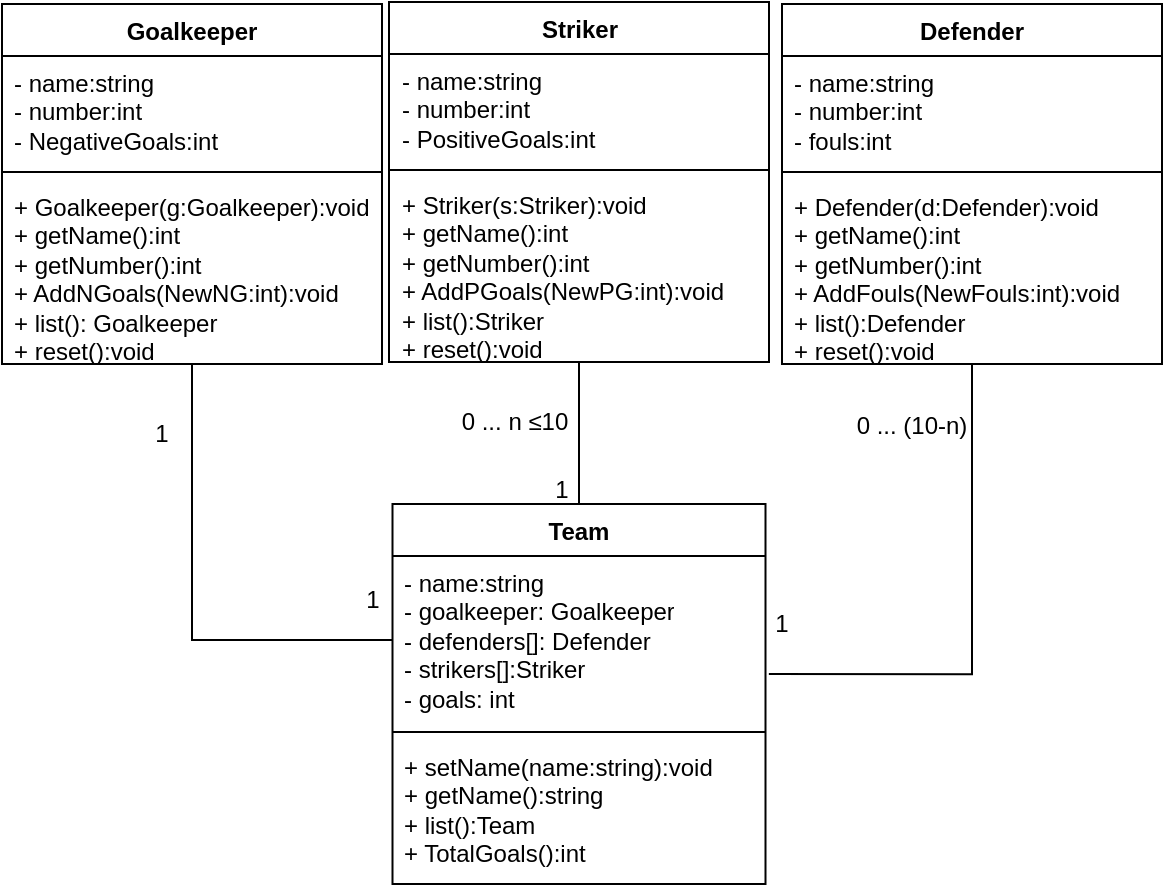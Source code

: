 <mxfile version="21.0.8" type="github">
  <diagram name="Página-1" id="_dQN471PL4yBj2IjJJKB">
    <mxGraphModel dx="955" dy="523" grid="1" gridSize="10" guides="1" tooltips="1" connect="1" arrows="1" fold="1" page="1" pageScale="1" pageWidth="827" pageHeight="1169" math="0" shadow="0">
      <root>
        <mxCell id="0" />
        <mxCell id="1" parent="0" />
        <mxCell id="yFIEnmR-kteyQiOE9jip-26" style="edgeStyle=orthogonalEdgeStyle;rounded=0;orthogonalLoop=1;jettySize=auto;html=1;endArrow=none;endFill=0;" edge="1" parent="1" source="yFIEnmR-kteyQiOE9jip-6" target="yFIEnmR-kteyQiOE9jip-20">
          <mxGeometry relative="1" as="geometry" />
        </mxCell>
        <mxCell id="yFIEnmR-kteyQiOE9jip-6" value="Goalkeeper" style="swimlane;fontStyle=1;align=center;verticalAlign=top;childLayout=stackLayout;horizontal=1;startSize=26;horizontalStack=0;resizeParent=1;resizeParentMax=0;resizeLast=0;collapsible=1;marginBottom=0;whiteSpace=wrap;html=1;" vertex="1" parent="1">
          <mxGeometry x="30" y="430" width="190" height="180" as="geometry" />
        </mxCell>
        <mxCell id="yFIEnmR-kteyQiOE9jip-7" value="- name:string&lt;br&gt;- number:int&lt;br&gt;- NegativeGoals:int" style="text;strokeColor=none;fillColor=none;align=left;verticalAlign=top;spacingLeft=4;spacingRight=4;overflow=hidden;rotatable=0;points=[[0,0.5],[1,0.5]];portConstraint=eastwest;whiteSpace=wrap;html=1;" vertex="1" parent="yFIEnmR-kteyQiOE9jip-6">
          <mxGeometry y="26" width="190" height="54" as="geometry" />
        </mxCell>
        <mxCell id="yFIEnmR-kteyQiOE9jip-8" value="" style="line;strokeWidth=1;fillColor=none;align=left;verticalAlign=middle;spacingTop=-1;spacingLeft=3;spacingRight=3;rotatable=0;labelPosition=right;points=[];portConstraint=eastwest;strokeColor=inherit;" vertex="1" parent="yFIEnmR-kteyQiOE9jip-6">
          <mxGeometry y="80" width="190" height="8" as="geometry" />
        </mxCell>
        <mxCell id="yFIEnmR-kteyQiOE9jip-9" value="+ Goalkeeper(g:Goalkeeper):void&lt;br&gt;+ getName():int&lt;br style=&quot;border-color: var(--border-color);&quot;&gt;+ getNumber():int&lt;br&gt;+ AddNGoals(NewNG:int):void&lt;br&gt;+ list(): Goalkeeper&lt;br&gt;+ reset():void" style="text;strokeColor=none;fillColor=none;align=left;verticalAlign=top;spacingLeft=4;spacingRight=4;overflow=hidden;rotatable=0;points=[[0,0.5],[1,0.5]];portConstraint=eastwest;whiteSpace=wrap;html=1;" vertex="1" parent="yFIEnmR-kteyQiOE9jip-6">
          <mxGeometry y="88" width="190" height="92" as="geometry" />
        </mxCell>
        <mxCell id="yFIEnmR-kteyQiOE9jip-24" style="rounded=0;orthogonalLoop=1;jettySize=auto;html=1;entryX=0.5;entryY=0;entryDx=0;entryDy=0;endArrow=none;endFill=0;" edge="1" parent="1" source="yFIEnmR-kteyQiOE9jip-10" target="yFIEnmR-kteyQiOE9jip-19">
          <mxGeometry relative="1" as="geometry" />
        </mxCell>
        <mxCell id="yFIEnmR-kteyQiOE9jip-10" value="Striker" style="swimlane;fontStyle=1;align=center;verticalAlign=top;childLayout=stackLayout;horizontal=1;startSize=26;horizontalStack=0;resizeParent=1;resizeParentMax=0;resizeLast=0;collapsible=1;marginBottom=0;whiteSpace=wrap;html=1;" vertex="1" parent="1">
          <mxGeometry x="223.5" y="429" width="190" height="180" as="geometry" />
        </mxCell>
        <mxCell id="yFIEnmR-kteyQiOE9jip-11" value="- name:string&lt;br style=&quot;border-color: var(--border-color);&quot;&gt;- number:int&lt;br&gt;- PositiveGoals:int" style="text;strokeColor=none;fillColor=none;align=left;verticalAlign=top;spacingLeft=4;spacingRight=4;overflow=hidden;rotatable=0;points=[[0,0.5],[1,0.5]];portConstraint=eastwest;whiteSpace=wrap;html=1;" vertex="1" parent="yFIEnmR-kteyQiOE9jip-10">
          <mxGeometry y="26" width="190" height="54" as="geometry" />
        </mxCell>
        <mxCell id="yFIEnmR-kteyQiOE9jip-12" value="" style="line;strokeWidth=1;fillColor=none;align=left;verticalAlign=middle;spacingTop=-1;spacingLeft=3;spacingRight=3;rotatable=0;labelPosition=right;points=[];portConstraint=eastwest;strokeColor=inherit;" vertex="1" parent="yFIEnmR-kteyQiOE9jip-10">
          <mxGeometry y="80" width="190" height="8" as="geometry" />
        </mxCell>
        <mxCell id="yFIEnmR-kteyQiOE9jip-13" value="+ Striker(s:Striker):void&lt;br style=&quot;border-color: var(--border-color);&quot;&gt;+ getName():int&lt;br style=&quot;border-color: var(--border-color);&quot;&gt;+ getNumber():int&lt;br style=&quot;border-color: var(--border-color);&quot;&gt;+ AddPGoals(NewPG:int):void&lt;br&gt;+ list():Striker&lt;br&gt;+ reset():void" style="text;strokeColor=none;fillColor=none;align=left;verticalAlign=top;spacingLeft=4;spacingRight=4;overflow=hidden;rotatable=0;points=[[0,0.5],[1,0.5]];portConstraint=eastwest;whiteSpace=wrap;html=1;" vertex="1" parent="yFIEnmR-kteyQiOE9jip-10">
          <mxGeometry y="88" width="190" height="92" as="geometry" />
        </mxCell>
        <mxCell id="yFIEnmR-kteyQiOE9jip-25" style="edgeStyle=orthogonalEdgeStyle;rounded=0;orthogonalLoop=1;jettySize=auto;html=1;entryX=1.009;entryY=0.703;entryDx=0;entryDy=0;entryPerimeter=0;strokeColor=default;endArrow=none;endFill=0;" edge="1" parent="1" source="yFIEnmR-kteyQiOE9jip-14" target="yFIEnmR-kteyQiOE9jip-20">
          <mxGeometry relative="1" as="geometry" />
        </mxCell>
        <mxCell id="yFIEnmR-kteyQiOE9jip-14" value="Defender" style="swimlane;fontStyle=1;align=center;verticalAlign=top;childLayout=stackLayout;horizontal=1;startSize=26;horizontalStack=0;resizeParent=1;resizeParentMax=0;resizeLast=0;collapsible=1;marginBottom=0;whiteSpace=wrap;html=1;" vertex="1" parent="1">
          <mxGeometry x="420" y="430" width="190" height="180" as="geometry" />
        </mxCell>
        <mxCell id="yFIEnmR-kteyQiOE9jip-15" value="- name:string&lt;br style=&quot;border-color: var(--border-color);&quot;&gt;- number:int&lt;br&gt;- fouls:int" style="text;strokeColor=none;fillColor=none;align=left;verticalAlign=top;spacingLeft=4;spacingRight=4;overflow=hidden;rotatable=0;points=[[0,0.5],[1,0.5]];portConstraint=eastwest;whiteSpace=wrap;html=1;" vertex="1" parent="yFIEnmR-kteyQiOE9jip-14">
          <mxGeometry y="26" width="190" height="54" as="geometry" />
        </mxCell>
        <mxCell id="yFIEnmR-kteyQiOE9jip-16" value="" style="line;strokeWidth=1;fillColor=none;align=left;verticalAlign=middle;spacingTop=-1;spacingLeft=3;spacingRight=3;rotatable=0;labelPosition=right;points=[];portConstraint=eastwest;strokeColor=inherit;" vertex="1" parent="yFIEnmR-kteyQiOE9jip-14">
          <mxGeometry y="80" width="190" height="8" as="geometry" />
        </mxCell>
        <mxCell id="yFIEnmR-kteyQiOE9jip-17" value="+ Defender(d:Defender):void&lt;br style=&quot;border-color: var(--border-color);&quot;&gt;+ getName():int&lt;br style=&quot;border-color: var(--border-color);&quot;&gt;+ getNumber():int&lt;br style=&quot;border-color: var(--border-color);&quot;&gt;+ AddFouls(NewFouls:int):void&lt;br&gt;+ list():Defender&lt;br&gt;+ reset():void" style="text;strokeColor=none;fillColor=none;align=left;verticalAlign=top;spacingLeft=4;spacingRight=4;overflow=hidden;rotatable=0;points=[[0,0.5],[1,0.5]];portConstraint=eastwest;whiteSpace=wrap;html=1;" vertex="1" parent="yFIEnmR-kteyQiOE9jip-14">
          <mxGeometry y="88" width="190" height="92" as="geometry" />
        </mxCell>
        <mxCell id="yFIEnmR-kteyQiOE9jip-19" value="Team" style="swimlane;fontStyle=1;align=center;verticalAlign=top;childLayout=stackLayout;horizontal=1;startSize=26;horizontalStack=0;resizeParent=1;resizeParentMax=0;resizeLast=0;collapsible=1;marginBottom=0;whiteSpace=wrap;html=1;" vertex="1" parent="1">
          <mxGeometry x="225.25" y="680" width="186.5" height="190" as="geometry" />
        </mxCell>
        <mxCell id="yFIEnmR-kteyQiOE9jip-20" value="- name:string&lt;br&gt;- goalkeeper: Goalkeeper&lt;br&gt;- defenders[]: Defender&lt;br&gt;- strikers[]:Striker&lt;br&gt;- goals: int" style="text;strokeColor=none;fillColor=none;align=left;verticalAlign=top;spacingLeft=4;spacingRight=4;overflow=hidden;rotatable=0;points=[[0,0.5],[1,0.5]];portConstraint=eastwest;whiteSpace=wrap;html=1;" vertex="1" parent="yFIEnmR-kteyQiOE9jip-19">
          <mxGeometry y="26" width="186.5" height="84" as="geometry" />
        </mxCell>
        <mxCell id="yFIEnmR-kteyQiOE9jip-21" value="" style="line;strokeWidth=1;fillColor=none;align=left;verticalAlign=middle;spacingTop=-1;spacingLeft=3;spacingRight=3;rotatable=0;labelPosition=right;points=[];portConstraint=eastwest;strokeColor=inherit;" vertex="1" parent="yFIEnmR-kteyQiOE9jip-19">
          <mxGeometry y="110" width="186.5" height="8" as="geometry" />
        </mxCell>
        <mxCell id="yFIEnmR-kteyQiOE9jip-22" value="+ setName(name:string):void&lt;br&gt;+ getName():string&lt;br&gt;+ list():Team&lt;br&gt;+ TotalGoals():int" style="text;strokeColor=none;fillColor=none;align=left;verticalAlign=top;spacingLeft=4;spacingRight=4;overflow=hidden;rotatable=0;points=[[0,0.5],[1,0.5]];portConstraint=eastwest;whiteSpace=wrap;html=1;" vertex="1" parent="yFIEnmR-kteyQiOE9jip-19">
          <mxGeometry y="118" width="186.5" height="72" as="geometry" />
        </mxCell>
        <mxCell id="yFIEnmR-kteyQiOE9jip-29" value="1" style="text;html=1;strokeColor=none;fillColor=none;align=center;verticalAlign=middle;whiteSpace=wrap;rounded=0;" vertex="1" parent="1">
          <mxGeometry x="95" y="630" width="30" height="30" as="geometry" />
        </mxCell>
        <mxCell id="yFIEnmR-kteyQiOE9jip-30" value="1" style="text;html=1;strokeColor=none;fillColor=none;align=center;verticalAlign=middle;whiteSpace=wrap;rounded=0;" vertex="1" parent="1">
          <mxGeometry x="205.25" y="713" width="20.75" height="30" as="geometry" />
        </mxCell>
        <mxCell id="yFIEnmR-kteyQiOE9jip-31" value="1" style="text;html=1;strokeColor=none;fillColor=none;align=center;verticalAlign=middle;whiteSpace=wrap;rounded=0;" vertex="1" parent="1">
          <mxGeometry x="300" y="658" width="20" height="30" as="geometry" />
        </mxCell>
        <mxCell id="yFIEnmR-kteyQiOE9jip-32" value="1" style="text;html=1;strokeColor=none;fillColor=none;align=center;verticalAlign=middle;whiteSpace=wrap;rounded=0;" vertex="1" parent="1">
          <mxGeometry x="407" y="725" width="26" height="30" as="geometry" />
        </mxCell>
        <mxCell id="yFIEnmR-kteyQiOE9jip-35" value="0 ... (10-n)" style="text;html=1;strokeColor=none;fillColor=none;align=center;verticalAlign=middle;whiteSpace=wrap;rounded=0;" vertex="1" parent="1">
          <mxGeometry x="447" y="626" width="76" height="30" as="geometry" />
        </mxCell>
        <mxCell id="yFIEnmR-kteyQiOE9jip-36" value="0 ... n&amp;nbsp;≤10" style="text;html=1;strokeColor=none;fillColor=none;align=center;verticalAlign=middle;whiteSpace=wrap;rounded=0;" vertex="1" parent="1">
          <mxGeometry x="250" y="624" width="73" height="30" as="geometry" />
        </mxCell>
      </root>
    </mxGraphModel>
  </diagram>
</mxfile>
